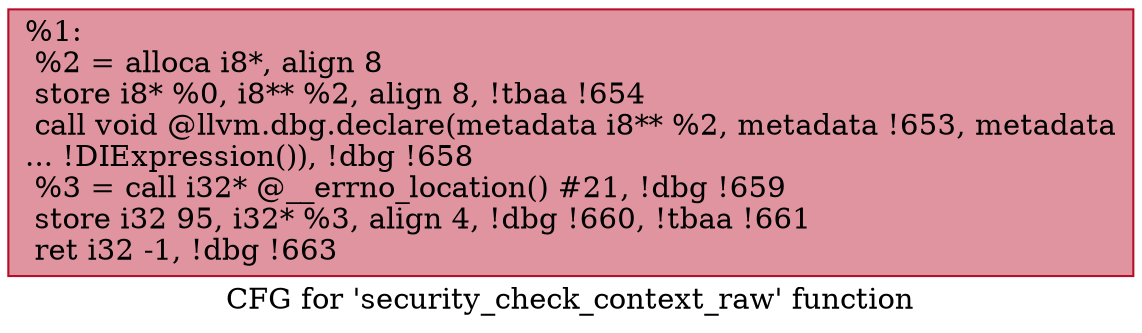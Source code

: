 digraph "CFG for 'security_check_context_raw' function" {
	label="CFG for 'security_check_context_raw' function";

	Node0x268f330 [shape=record,color="#b70d28ff", style=filled, fillcolor="#b70d2870",label="{%1:\l  %2 = alloca i8*, align 8\l  store i8* %0, i8** %2, align 8, !tbaa !654\l  call void @llvm.dbg.declare(metadata i8** %2, metadata !653, metadata\l... !DIExpression()), !dbg !658\l  %3 = call i32* @__errno_location() #21, !dbg !659\l  store i32 95, i32* %3, align 4, !dbg !660, !tbaa !661\l  ret i32 -1, !dbg !663\l}"];
}
